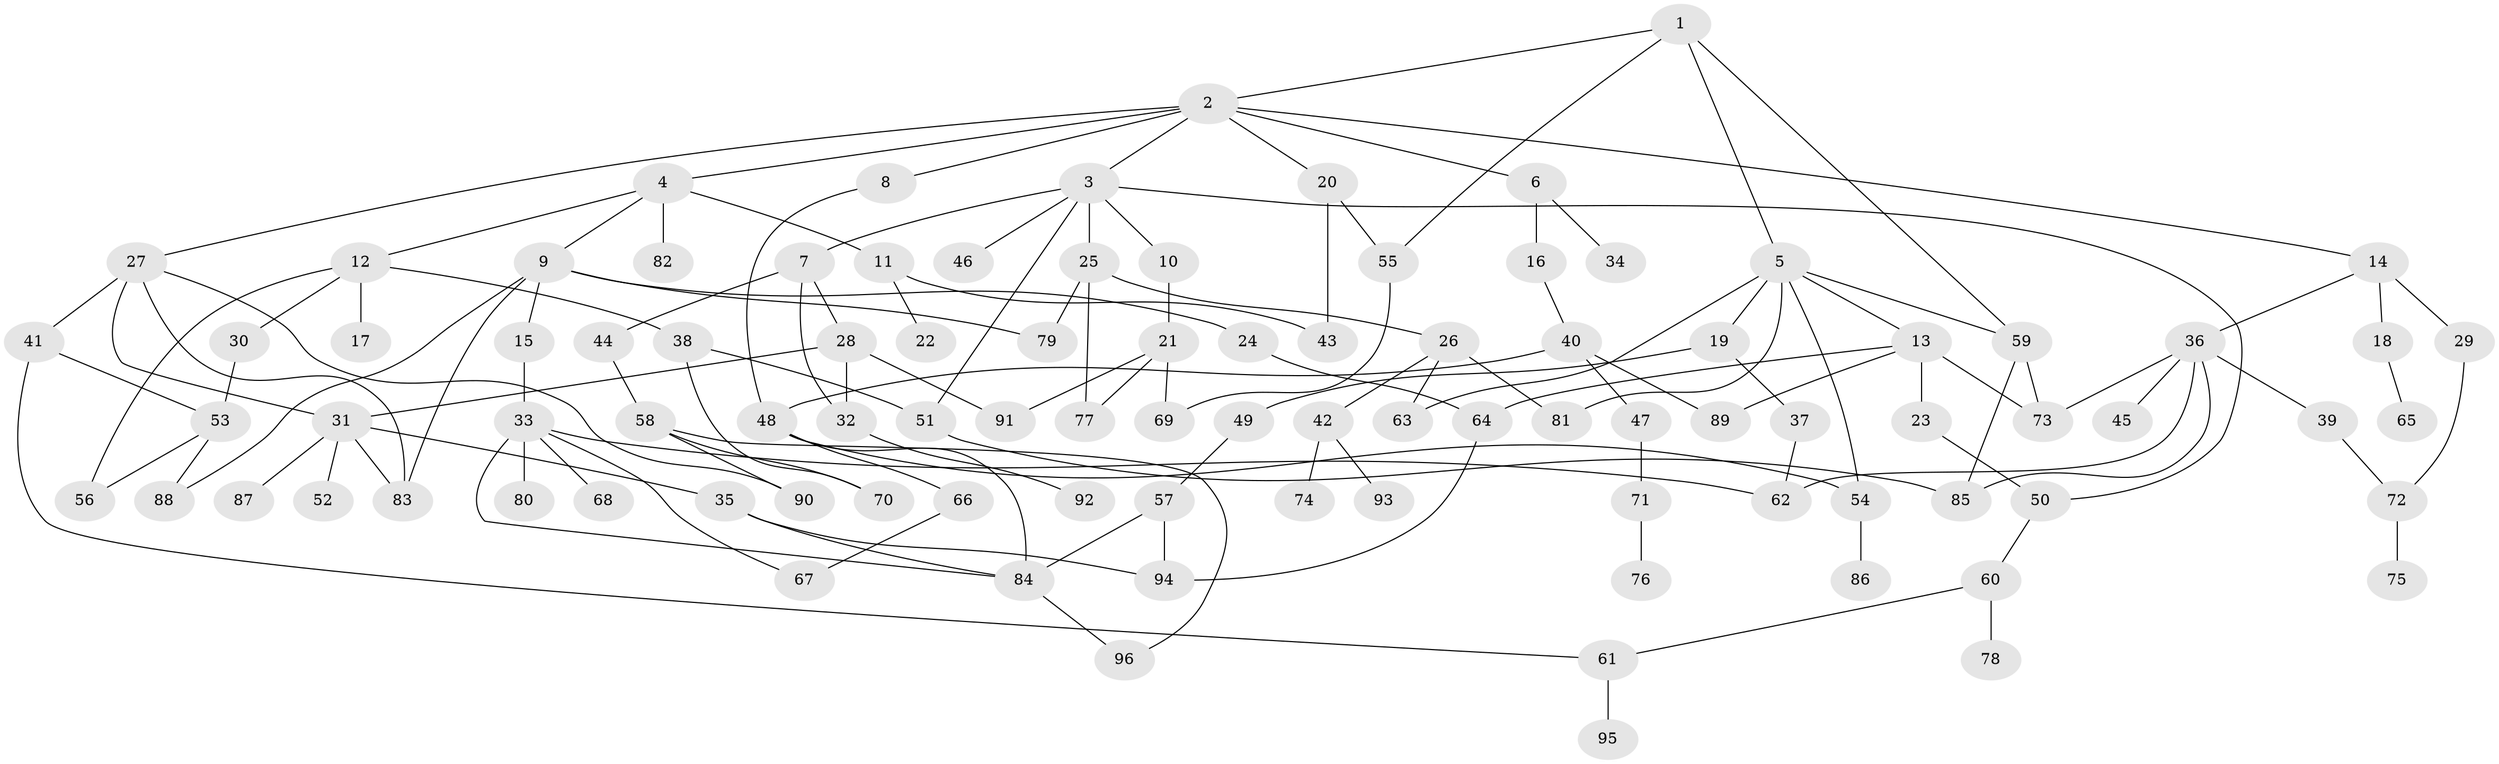 // coarse degree distribution, {5: 0.05970149253731343, 8: 0.029850746268656716, 9: 0.029850746268656716, 3: 0.2537313432835821, 2: 0.2537313432835821, 6: 0.029850746268656716, 4: 0.08955223880597014, 1: 0.22388059701492538, 7: 0.029850746268656716}
// Generated by graph-tools (version 1.1) at 2025/51/02/27/25 19:51:39]
// undirected, 96 vertices, 134 edges
graph export_dot {
graph [start="1"]
  node [color=gray90,style=filled];
  1;
  2;
  3;
  4;
  5;
  6;
  7;
  8;
  9;
  10;
  11;
  12;
  13;
  14;
  15;
  16;
  17;
  18;
  19;
  20;
  21;
  22;
  23;
  24;
  25;
  26;
  27;
  28;
  29;
  30;
  31;
  32;
  33;
  34;
  35;
  36;
  37;
  38;
  39;
  40;
  41;
  42;
  43;
  44;
  45;
  46;
  47;
  48;
  49;
  50;
  51;
  52;
  53;
  54;
  55;
  56;
  57;
  58;
  59;
  60;
  61;
  62;
  63;
  64;
  65;
  66;
  67;
  68;
  69;
  70;
  71;
  72;
  73;
  74;
  75;
  76;
  77;
  78;
  79;
  80;
  81;
  82;
  83;
  84;
  85;
  86;
  87;
  88;
  89;
  90;
  91;
  92;
  93;
  94;
  95;
  96;
  1 -- 2;
  1 -- 5;
  1 -- 59;
  1 -- 55;
  2 -- 3;
  2 -- 4;
  2 -- 6;
  2 -- 8;
  2 -- 14;
  2 -- 20;
  2 -- 27;
  3 -- 7;
  3 -- 10;
  3 -- 25;
  3 -- 46;
  3 -- 50;
  3 -- 51;
  4 -- 9;
  4 -- 11;
  4 -- 12;
  4 -- 82;
  5 -- 13;
  5 -- 19;
  5 -- 54;
  5 -- 63;
  5 -- 81;
  5 -- 59;
  6 -- 16;
  6 -- 34;
  7 -- 28;
  7 -- 32;
  7 -- 44;
  8 -- 48;
  9 -- 15;
  9 -- 24;
  9 -- 79;
  9 -- 88;
  9 -- 83;
  10 -- 21;
  11 -- 22;
  11 -- 43;
  12 -- 17;
  12 -- 30;
  12 -- 38;
  12 -- 56;
  13 -- 23;
  13 -- 64;
  13 -- 73;
  13 -- 89;
  14 -- 18;
  14 -- 29;
  14 -- 36;
  15 -- 33;
  16 -- 40;
  18 -- 65;
  19 -- 37;
  19 -- 49;
  20 -- 55;
  20 -- 43;
  21 -- 69;
  21 -- 91;
  21 -- 77;
  23 -- 50;
  24 -- 64;
  25 -- 26;
  25 -- 77;
  25 -- 79;
  26 -- 42;
  26 -- 81;
  26 -- 63;
  27 -- 41;
  27 -- 83;
  27 -- 90;
  27 -- 31;
  28 -- 31;
  28 -- 91;
  28 -- 32;
  29 -- 72;
  30 -- 53;
  31 -- 35;
  31 -- 52;
  31 -- 87;
  31 -- 83;
  32 -- 92;
  33 -- 67;
  33 -- 68;
  33 -- 80;
  33 -- 62;
  33 -- 84;
  35 -- 94;
  35 -- 84;
  36 -- 39;
  36 -- 45;
  36 -- 62;
  36 -- 85;
  36 -- 73;
  37 -- 62;
  38 -- 51;
  38 -- 70;
  39 -- 72;
  40 -- 47;
  40 -- 48;
  40 -- 89;
  41 -- 53;
  41 -- 61;
  42 -- 74;
  42 -- 93;
  44 -- 58;
  47 -- 71;
  48 -- 66;
  48 -- 84;
  48 -- 54;
  49 -- 57;
  50 -- 60;
  51 -- 85;
  53 -- 56;
  53 -- 88;
  54 -- 86;
  55 -- 69;
  57 -- 84;
  57 -- 94;
  58 -- 70;
  58 -- 90;
  58 -- 96;
  59 -- 85;
  59 -- 73;
  60 -- 61;
  60 -- 78;
  61 -- 95;
  64 -- 94;
  66 -- 67;
  71 -- 76;
  72 -- 75;
  84 -- 96;
}
